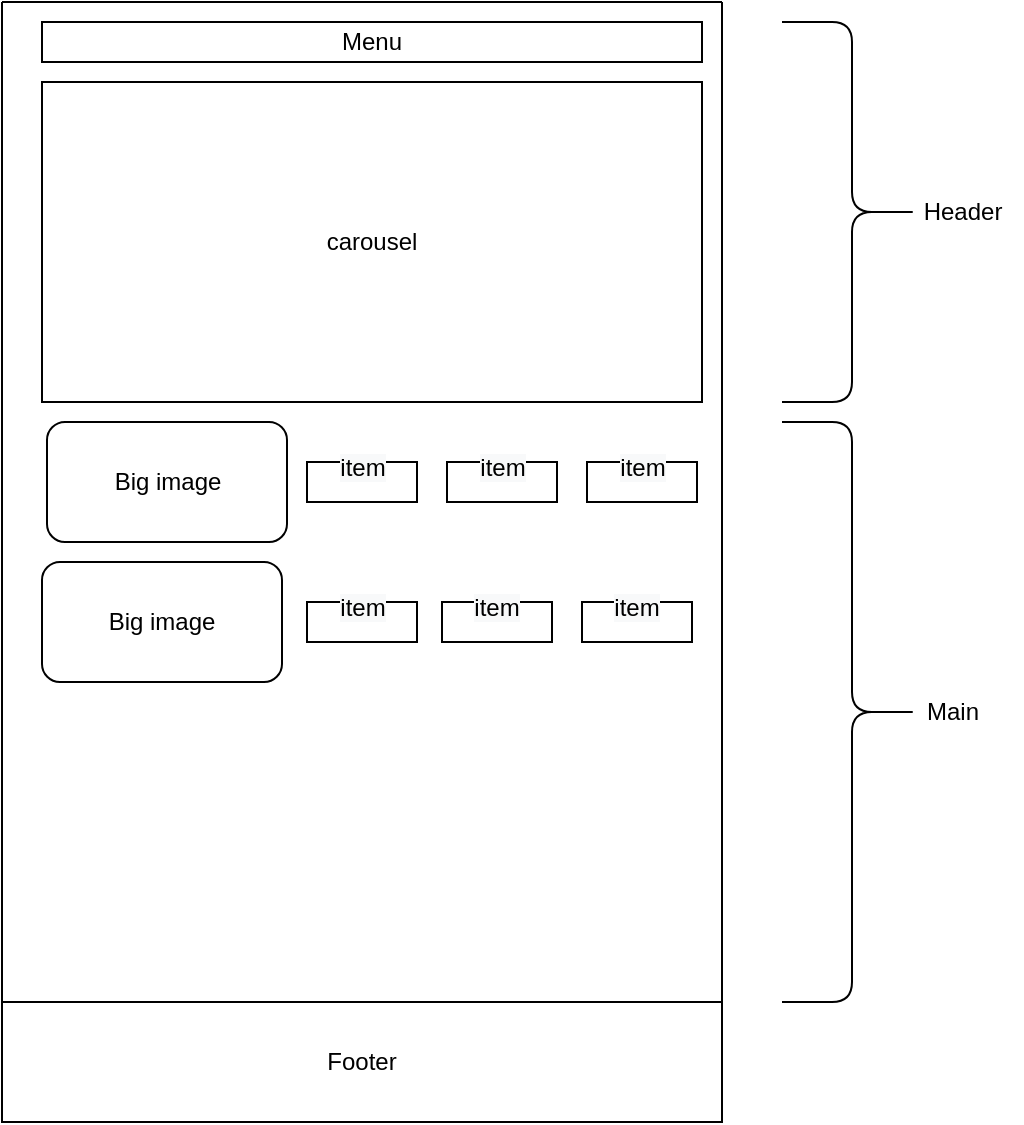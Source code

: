 <mxfile version="20.0.3" type="github">
  <diagram id="zW2pCJTSdEGludU8chte" name="Page-1">
    <mxGraphModel dx="1117" dy="611" grid="1" gridSize="10" guides="1" tooltips="1" connect="1" arrows="1" fold="1" page="1" pageScale="1" pageWidth="850" pageHeight="1100" math="0" shadow="0">
      <root>
        <mxCell id="0" />
        <mxCell id="1" parent="0" />
        <mxCell id="cp4vTjyROKh16KQ6q_Kq-1" value="" style="swimlane;startSize=0;" vertex="1" parent="1">
          <mxGeometry x="200" y="110" width="360" height="560" as="geometry" />
        </mxCell>
        <mxCell id="cp4vTjyROKh16KQ6q_Kq-2" value="Menu" style="rounded=0;whiteSpace=wrap;html=1;" vertex="1" parent="cp4vTjyROKh16KQ6q_Kq-1">
          <mxGeometry x="20" y="10" width="330" height="20" as="geometry" />
        </mxCell>
        <mxCell id="cp4vTjyROKh16KQ6q_Kq-3" value="Big image" style="rounded=1;whiteSpace=wrap;html=1;" vertex="1" parent="cp4vTjyROKh16KQ6q_Kq-1">
          <mxGeometry x="22.5" y="210" width="120" height="60" as="geometry" />
        </mxCell>
        <mxCell id="cp4vTjyROKh16KQ6q_Kq-9" value="&#xa;&lt;span style=&quot;color: rgb(0, 0, 0); font-family: Helvetica; font-size: 12px; font-style: normal; font-variant-ligatures: normal; font-variant-caps: normal; font-weight: 400; letter-spacing: normal; orphans: 2; text-align: center; text-indent: 0px; text-transform: none; widows: 2; word-spacing: 0px; -webkit-text-stroke-width: 0px; background-color: rgb(248, 249, 250); text-decoration-thickness: initial; text-decoration-style: initial; text-decoration-color: initial; float: none; display: inline !important;&quot;&gt;item&lt;/span&gt;&#xa;&#xa;" style="rounded=0;whiteSpace=wrap;html=1;" vertex="1" parent="cp4vTjyROKh16KQ6q_Kq-1">
          <mxGeometry x="222.5" y="230" width="55" height="20" as="geometry" />
        </mxCell>
        <mxCell id="cp4vTjyROKh16KQ6q_Kq-10" value="&#xa;&lt;span style=&quot;color: rgb(0, 0, 0); font-family: Helvetica; font-size: 12px; font-style: normal; font-variant-ligatures: normal; font-variant-caps: normal; font-weight: 400; letter-spacing: normal; orphans: 2; text-align: center; text-indent: 0px; text-transform: none; widows: 2; word-spacing: 0px; -webkit-text-stroke-width: 0px; background-color: rgb(248, 249, 250); text-decoration-thickness: initial; text-decoration-style: initial; text-decoration-color: initial; float: none; display: inline !important;&quot;&gt;item&lt;/span&gt;&#xa;&#xa;" style="rounded=0;whiteSpace=wrap;html=1;" vertex="1" parent="cp4vTjyROKh16KQ6q_Kq-1">
          <mxGeometry x="292.5" y="230" width="55" height="20" as="geometry" />
        </mxCell>
        <mxCell id="cp4vTjyROKh16KQ6q_Kq-17" value="Big image" style="rounded=1;whiteSpace=wrap;html=1;" vertex="1" parent="cp4vTjyROKh16KQ6q_Kq-1">
          <mxGeometry x="20" y="280" width="120" height="60" as="geometry" />
        </mxCell>
        <mxCell id="cp4vTjyROKh16KQ6q_Kq-18" value="&#xa;&lt;span style=&quot;color: rgb(0, 0, 0); font-family: Helvetica; font-size: 12px; font-style: normal; font-variant-ligatures: normal; font-variant-caps: normal; font-weight: 400; letter-spacing: normal; orphans: 2; text-align: center; text-indent: 0px; text-transform: none; widows: 2; word-spacing: 0px; -webkit-text-stroke-width: 0px; background-color: rgb(248, 249, 250); text-decoration-thickness: initial; text-decoration-style: initial; text-decoration-color: initial; float: none; display: inline !important;&quot;&gt;item&lt;/span&gt;&#xa;&#xa;" style="rounded=0;whiteSpace=wrap;html=1;" vertex="1" parent="cp4vTjyROKh16KQ6q_Kq-1">
          <mxGeometry x="152.5" y="300" width="55" height="20" as="geometry" />
        </mxCell>
        <mxCell id="cp4vTjyROKh16KQ6q_Kq-19" value="&#xa;&lt;span style=&quot;color: rgb(0, 0, 0); font-family: Helvetica; font-size: 12px; font-style: normal; font-variant-ligatures: normal; font-variant-caps: normal; font-weight: 400; letter-spacing: normal; orphans: 2; text-align: center; text-indent: 0px; text-transform: none; widows: 2; word-spacing: 0px; -webkit-text-stroke-width: 0px; background-color: rgb(248, 249, 250); text-decoration-thickness: initial; text-decoration-style: initial; text-decoration-color: initial; float: none; display: inline !important;&quot;&gt;item&lt;/span&gt;&#xa;&#xa;" style="rounded=0;whiteSpace=wrap;html=1;" vertex="1" parent="cp4vTjyROKh16KQ6q_Kq-1">
          <mxGeometry x="220" y="300" width="55" height="20" as="geometry" />
        </mxCell>
        <mxCell id="cp4vTjyROKh16KQ6q_Kq-20" value="&#xa;&lt;span style=&quot;color: rgb(0, 0, 0); font-family: Helvetica; font-size: 12px; font-style: normal; font-variant-ligatures: normal; font-variant-caps: normal; font-weight: 400; letter-spacing: normal; orphans: 2; text-align: center; text-indent: 0px; text-transform: none; widows: 2; word-spacing: 0px; -webkit-text-stroke-width: 0px; background-color: rgb(248, 249, 250); text-decoration-thickness: initial; text-decoration-style: initial; text-decoration-color: initial; float: none; display: inline !important;&quot;&gt;item&lt;/span&gt;&#xa;&#xa;" style="rounded=0;whiteSpace=wrap;html=1;" vertex="1" parent="cp4vTjyROKh16KQ6q_Kq-1">
          <mxGeometry x="290" y="300" width="55" height="20" as="geometry" />
        </mxCell>
        <mxCell id="cp4vTjyROKh16KQ6q_Kq-22" value="carousel" style="rounded=0;whiteSpace=wrap;html=1;" vertex="1" parent="cp4vTjyROKh16KQ6q_Kq-1">
          <mxGeometry x="20" y="40" width="330" height="160" as="geometry" />
        </mxCell>
        <mxCell id="cp4vTjyROKh16KQ6q_Kq-26" value="Footer" style="rounded=0;whiteSpace=wrap;html=1;" vertex="1" parent="cp4vTjyROKh16KQ6q_Kq-1">
          <mxGeometry y="500" width="360" height="60" as="geometry" />
        </mxCell>
        <mxCell id="cp4vTjyROKh16KQ6q_Kq-31" value="&#xa;&lt;span style=&quot;color: rgb(0, 0, 0); font-family: Helvetica; font-size: 12px; font-style: normal; font-variant-ligatures: normal; font-variant-caps: normal; font-weight: 400; letter-spacing: normal; orphans: 2; text-align: center; text-indent: 0px; text-transform: none; widows: 2; word-spacing: 0px; -webkit-text-stroke-width: 0px; background-color: rgb(248, 249, 250); text-decoration-thickness: initial; text-decoration-style: initial; text-decoration-color: initial; float: none; display: inline !important;&quot;&gt;item&lt;/span&gt;&#xa;&#xa;" style="rounded=0;whiteSpace=wrap;html=1;" vertex="1" parent="cp4vTjyROKh16KQ6q_Kq-1">
          <mxGeometry x="152.5" y="230" width="55" height="20" as="geometry" />
        </mxCell>
        <mxCell id="cp4vTjyROKh16KQ6q_Kq-27" value="&lt;div style=&quot;&quot;&gt;&lt;br&gt;&lt;/div&gt;" style="shape=curlyBracket;whiteSpace=wrap;html=1;rounded=1;flipH=1;align=right;size=0.5;" vertex="1" parent="1">
          <mxGeometry x="590" y="120" width="70" height="190" as="geometry" />
        </mxCell>
        <mxCell id="cp4vTjyROKh16KQ6q_Kq-28" value="Header" style="text;html=1;align=center;verticalAlign=middle;resizable=0;points=[];autosize=1;strokeColor=none;fillColor=none;" vertex="1" parent="1">
          <mxGeometry x="650" y="200" width="60" height="30" as="geometry" />
        </mxCell>
        <mxCell id="cp4vTjyROKh16KQ6q_Kq-29" value="&lt;div style=&quot;&quot;&gt;&lt;br&gt;&lt;/div&gt;" style="shape=curlyBracket;whiteSpace=wrap;html=1;rounded=1;flipH=1;align=right;size=0.5;" vertex="1" parent="1">
          <mxGeometry x="590" y="320" width="70" height="290" as="geometry" />
        </mxCell>
        <mxCell id="cp4vTjyROKh16KQ6q_Kq-30" value="Main" style="text;html=1;align=center;verticalAlign=middle;resizable=0;points=[];autosize=1;strokeColor=none;fillColor=none;" vertex="1" parent="1">
          <mxGeometry x="650" y="450" width="50" height="30" as="geometry" />
        </mxCell>
      </root>
    </mxGraphModel>
  </diagram>
</mxfile>

